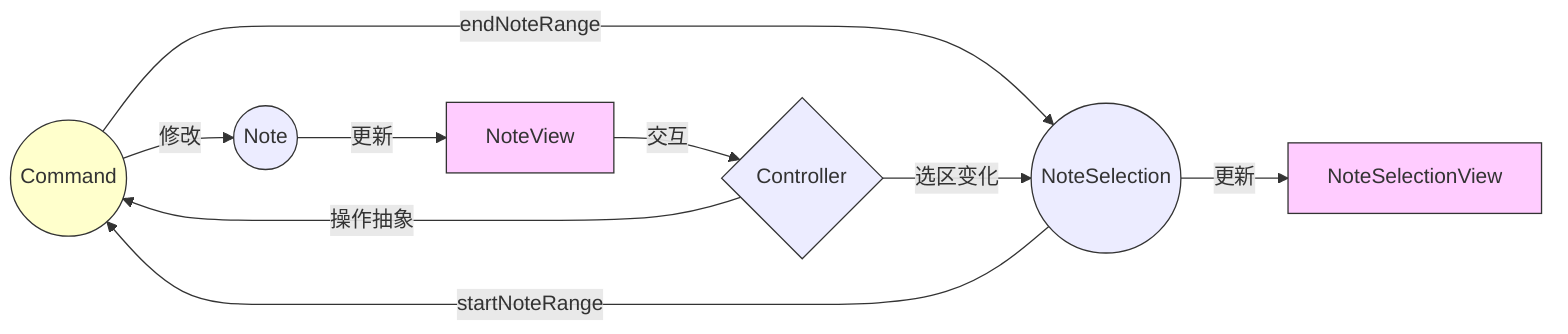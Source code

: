 graph LR

c((Command))
ns((NoteSelection))
nsv[NoteSelectionView]
n((Note))
nv[NoteView]
ctrl{Controller}

c -->|修改|n
n -->|更新| nv
ctrl -->|操作抽象| c

c -->|endNoteRange| ns
ns -->|startNoteRange| c
nv -->|交互| ctrl
ctrl -->|选区变化| ns
ns -->|更新| nsv


style nv fill:#fcf,stroke:#333;
style nsv fill:#fcf,stroke:#333;
style c  fill:#ffc,stroke:#333;
style n  stroke:#333;
style ns  stroke:#333;
style ctrl  stroke:#333;